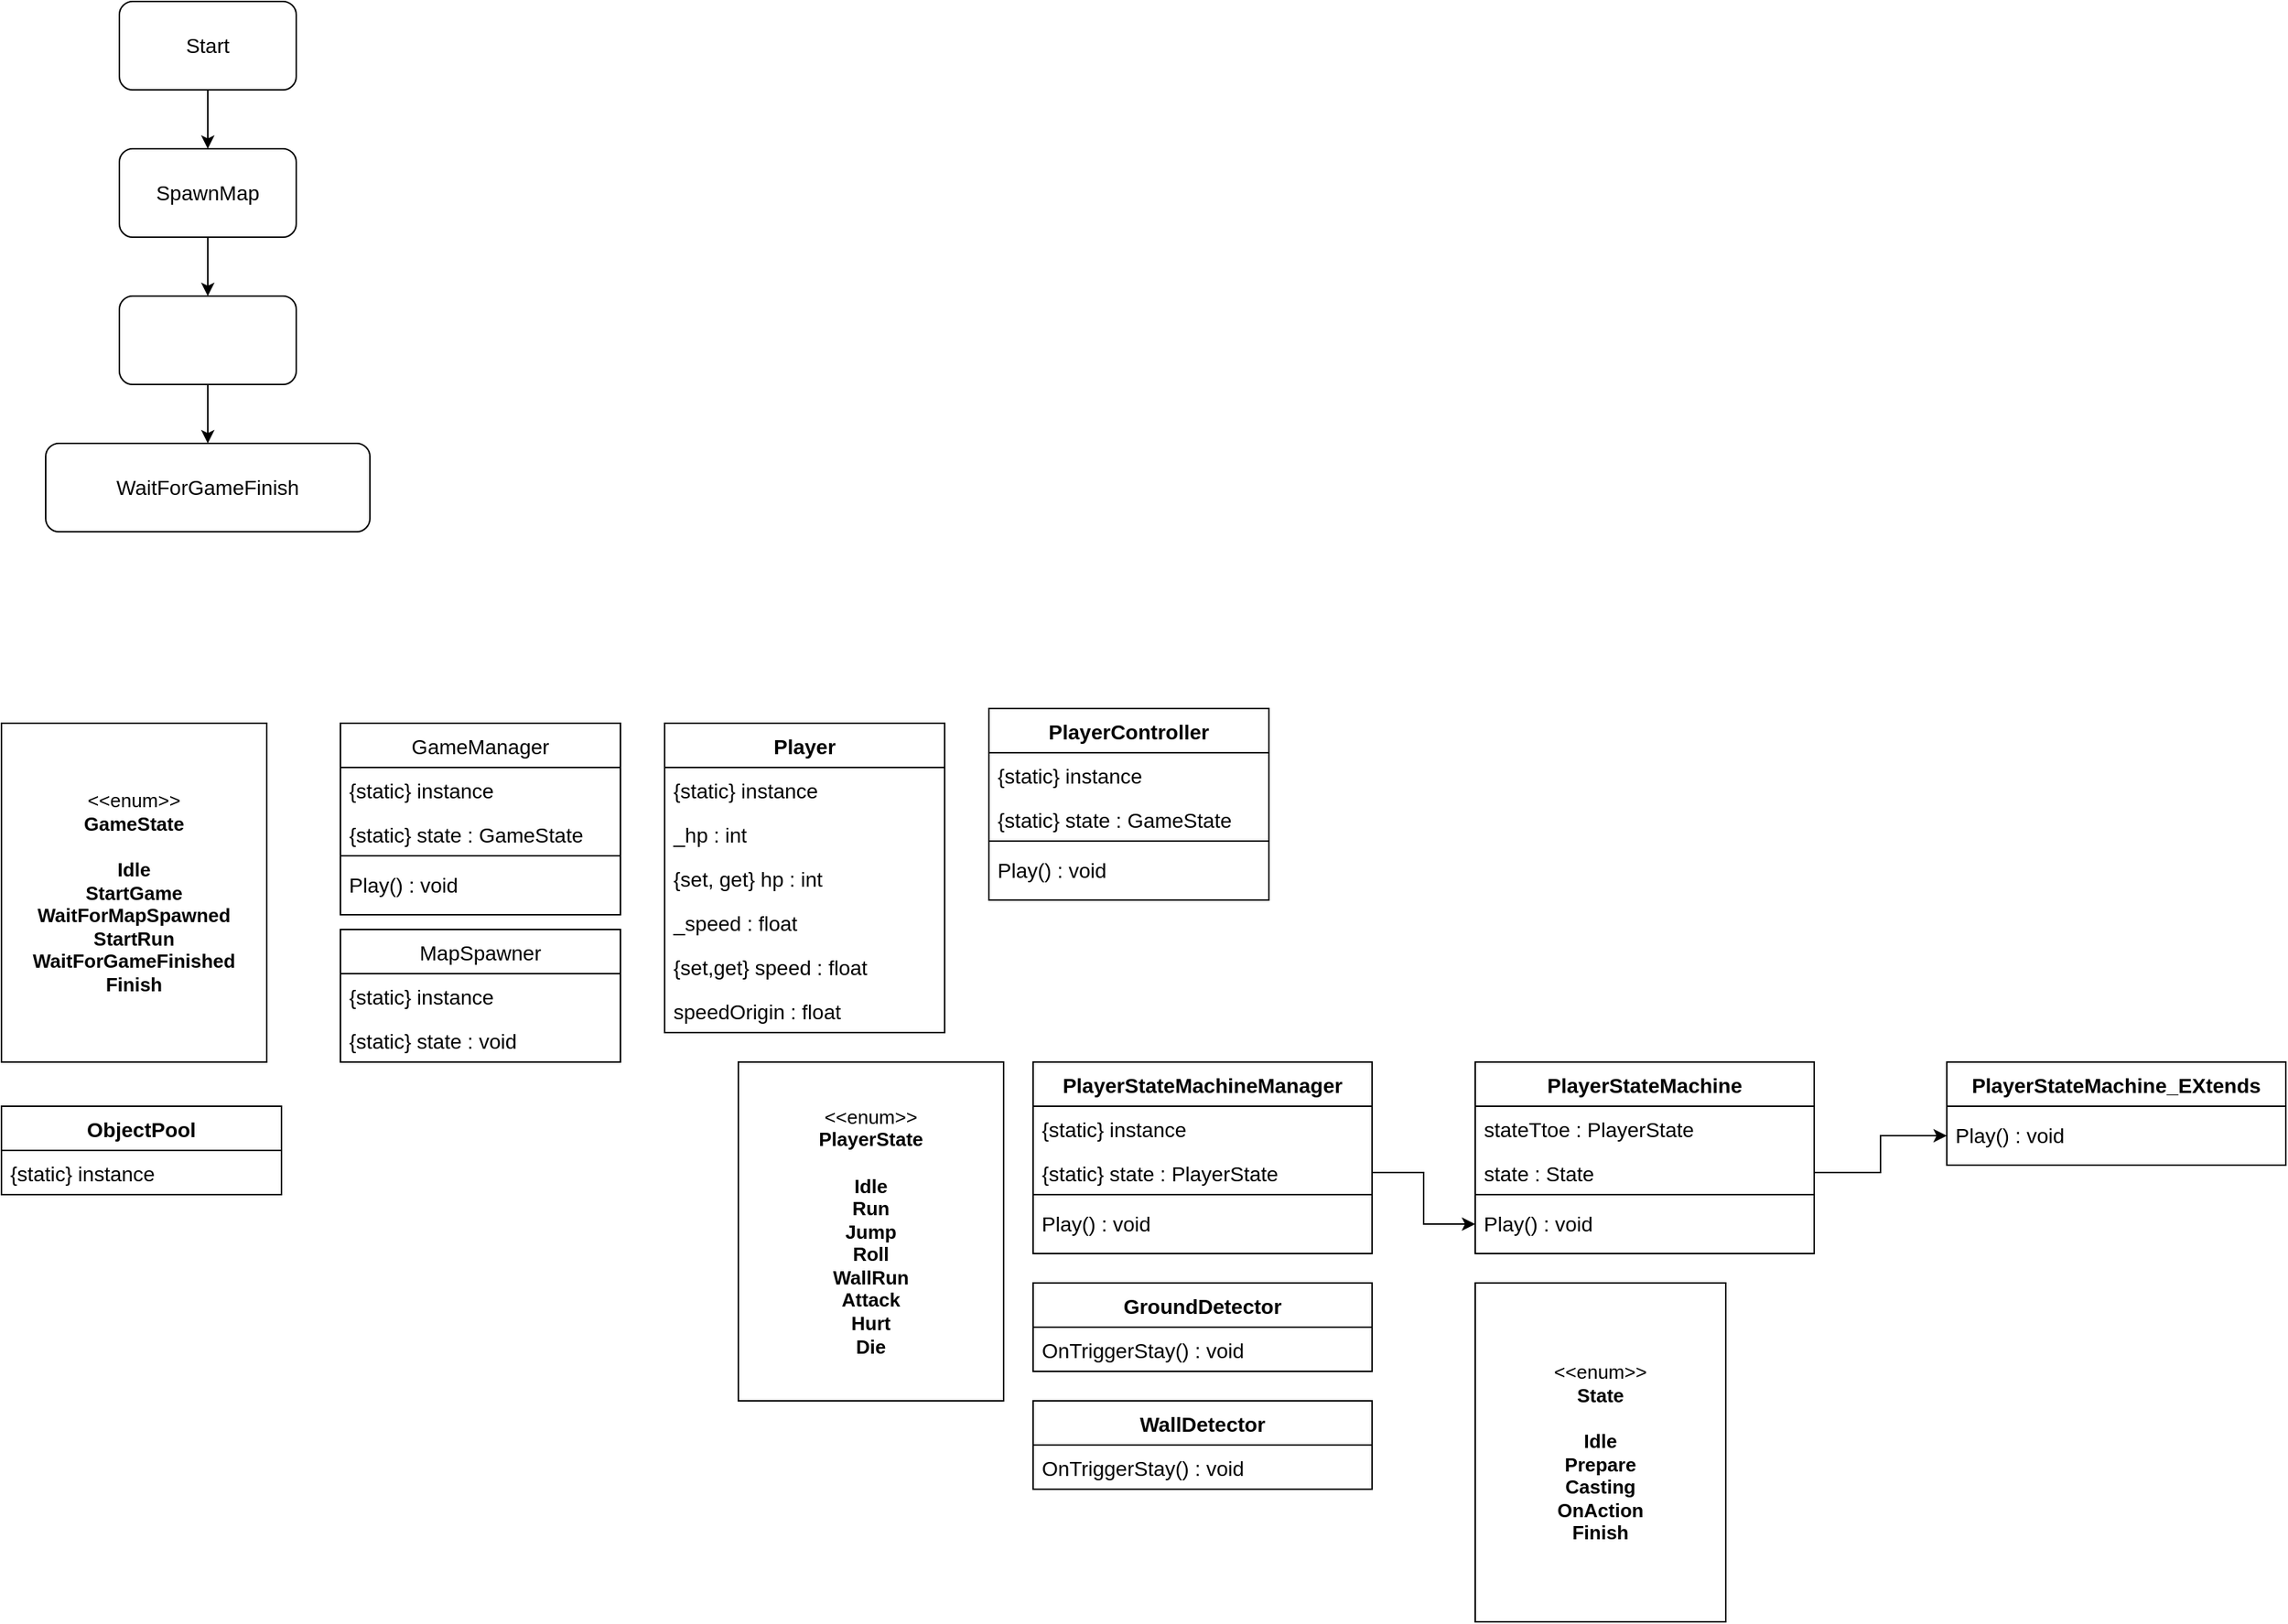 <mxfile version="17.1.3" type="device"><diagram id="UzpEWvmC33Qu_8ggqmtD" name="Page-1"><mxGraphModel dx="1422" dy="794" grid="1" gridSize="10" guides="1" tooltips="1" connect="1" arrows="1" fold="1" page="1" pageScale="1" pageWidth="827" pageHeight="1169" math="0" shadow="0"><root><mxCell id="0"/><mxCell id="1" parent="0"/><mxCell id="mqjmCg_XAOJTJ-jLiXHg-5" value="" style="edgeStyle=orthogonalEdgeStyle;rounded=0;orthogonalLoop=1;jettySize=auto;html=1;fontSize=14;" edge="1" parent="1" source="mqjmCg_XAOJTJ-jLiXHg-1" target="mqjmCg_XAOJTJ-jLiXHg-2"><mxGeometry relative="1" as="geometry"/></mxCell><mxCell id="mqjmCg_XAOJTJ-jLiXHg-1" value="Start" style="rounded=1;whiteSpace=wrap;html=1;fontSize=14;" vertex="1" parent="1"><mxGeometry x="120" y="40" width="120" height="60" as="geometry"/></mxCell><mxCell id="mqjmCg_XAOJTJ-jLiXHg-6" value="" style="edgeStyle=orthogonalEdgeStyle;rounded=0;orthogonalLoop=1;jettySize=auto;html=1;fontSize=14;" edge="1" parent="1" source="mqjmCg_XAOJTJ-jLiXHg-2" target="mqjmCg_XAOJTJ-jLiXHg-3"><mxGeometry relative="1" as="geometry"/></mxCell><mxCell id="mqjmCg_XAOJTJ-jLiXHg-2" value="SpawnMap" style="rounded=1;whiteSpace=wrap;html=1;fontSize=14;" vertex="1" parent="1"><mxGeometry x="120" y="140" width="120" height="60" as="geometry"/></mxCell><mxCell id="mqjmCg_XAOJTJ-jLiXHg-7" value="" style="edgeStyle=orthogonalEdgeStyle;rounded=0;orthogonalLoop=1;jettySize=auto;html=1;fontSize=14;" edge="1" parent="1" source="mqjmCg_XAOJTJ-jLiXHg-3" target="mqjmCg_XAOJTJ-jLiXHg-4"><mxGeometry relative="1" as="geometry"/></mxCell><mxCell id="mqjmCg_XAOJTJ-jLiXHg-3" value="" style="rounded=1;whiteSpace=wrap;html=1;fontSize=14;" vertex="1" parent="1"><mxGeometry x="120" y="240" width="120" height="60" as="geometry"/></mxCell><mxCell id="mqjmCg_XAOJTJ-jLiXHg-4" value="WaitForGameFinish" style="rounded=1;whiteSpace=wrap;html=1;fontSize=14;" vertex="1" parent="1"><mxGeometry x="70" y="340" width="220" height="60" as="geometry"/></mxCell><mxCell id="mqjmCg_XAOJTJ-jLiXHg-12" value="&amp;lt;&amp;lt;enum&amp;gt;&amp;gt;&lt;br style=&quot;font-size: 13px;&quot;&gt;&lt;b style=&quot;font-size: 13px;&quot;&gt;GameState&lt;br style=&quot;font-size: 13px;&quot;&gt;&lt;br style=&quot;font-size: 13px;&quot;&gt;Idle&lt;br style=&quot;font-size: 13px;&quot;&gt;StartGame&lt;br style=&quot;font-size: 13px;&quot;&gt;WaitForMapSpawned&lt;br style=&quot;font-size: 13px;&quot;&gt;StartRun&lt;br style=&quot;font-size: 13px;&quot;&gt;WaitForGameFinished&lt;br style=&quot;font-size: 13px;&quot;&gt;Finish&lt;/b&gt;" style="rounded=0;whiteSpace=wrap;html=1;fontSize=13;" vertex="1" parent="1"><mxGeometry x="40" y="530" width="180" height="230" as="geometry"/></mxCell><mxCell id="mqjmCg_XAOJTJ-jLiXHg-14" value="GameManager" style="swimlane;fontStyle=0;childLayout=stackLayout;horizontal=1;startSize=30;horizontalStack=0;resizeParent=1;resizeParentMax=0;resizeLast=0;collapsible=1;marginBottom=0;fontSize=14;" vertex="1" parent="1"><mxGeometry x="270" y="530" width="190" height="90" as="geometry"/></mxCell><mxCell id="mqjmCg_XAOJTJ-jLiXHg-15" value="{static} instance" style="text;strokeColor=none;fillColor=none;align=left;verticalAlign=middle;spacingLeft=4;spacingRight=4;overflow=hidden;points=[[0,0.5],[1,0.5]];portConstraint=eastwest;rotatable=0;fontSize=14;" vertex="1" parent="mqjmCg_XAOJTJ-jLiXHg-14"><mxGeometry y="30" width="190" height="30" as="geometry"/></mxCell><mxCell id="mqjmCg_XAOJTJ-jLiXHg-16" value="{static} state : GameState" style="text;strokeColor=none;fillColor=none;align=left;verticalAlign=middle;spacingLeft=4;spacingRight=4;overflow=hidden;points=[[0,0.5],[1,0.5]];portConstraint=eastwest;rotatable=0;fontSize=14;" vertex="1" parent="mqjmCg_XAOJTJ-jLiXHg-14"><mxGeometry y="60" width="190" height="30" as="geometry"/></mxCell><mxCell id="mqjmCg_XAOJTJ-jLiXHg-19" value="&amp;nbsp;Play() : void" style="rounded=0;whiteSpace=wrap;html=1;fontSize=14;align=left;" vertex="1" parent="1"><mxGeometry x="270" y="620" width="190" height="40" as="geometry"/></mxCell><mxCell id="mqjmCg_XAOJTJ-jLiXHg-20" value="MapSpawner" style="swimlane;fontStyle=0;childLayout=stackLayout;horizontal=1;startSize=30;horizontalStack=0;resizeParent=1;resizeParentMax=0;resizeLast=0;collapsible=1;marginBottom=0;fontSize=14;" vertex="1" parent="1"><mxGeometry x="270" y="670" width="190" height="90" as="geometry"/></mxCell><mxCell id="mqjmCg_XAOJTJ-jLiXHg-21" value="{static} instance" style="text;strokeColor=none;fillColor=none;align=left;verticalAlign=middle;spacingLeft=4;spacingRight=4;overflow=hidden;points=[[0,0.5],[1,0.5]];portConstraint=eastwest;rotatable=0;fontSize=14;" vertex="1" parent="mqjmCg_XAOJTJ-jLiXHg-20"><mxGeometry y="30" width="190" height="30" as="geometry"/></mxCell><mxCell id="mqjmCg_XAOJTJ-jLiXHg-22" value="{static} state : void" style="text;strokeColor=none;fillColor=none;align=left;verticalAlign=middle;spacingLeft=4;spacingRight=4;overflow=hidden;points=[[0,0.5],[1,0.5]];portConstraint=eastwest;rotatable=0;fontSize=14;" vertex="1" parent="mqjmCg_XAOJTJ-jLiXHg-20"><mxGeometry y="60" width="190" height="30" as="geometry"/></mxCell><mxCell id="mqjmCg_XAOJTJ-jLiXHg-24" value="Player" style="swimlane;fontStyle=1;childLayout=stackLayout;horizontal=1;startSize=30;horizontalStack=0;resizeParent=1;resizeParentMax=0;resizeLast=0;collapsible=1;marginBottom=0;fontSize=14;" vertex="1" parent="1"><mxGeometry x="490" y="530" width="190" height="210" as="geometry"/></mxCell><mxCell id="mqjmCg_XAOJTJ-jLiXHg-25" value="{static} instance" style="text;strokeColor=none;fillColor=none;align=left;verticalAlign=middle;spacingLeft=4;spacingRight=4;overflow=hidden;points=[[0,0.5],[1,0.5]];portConstraint=eastwest;rotatable=0;fontSize=14;" vertex="1" parent="mqjmCg_XAOJTJ-jLiXHg-24"><mxGeometry y="30" width="190" height="30" as="geometry"/></mxCell><mxCell id="mqjmCg_XAOJTJ-jLiXHg-27" value="_hp : int" style="text;strokeColor=none;fillColor=none;align=left;verticalAlign=middle;spacingLeft=4;spacingRight=4;overflow=hidden;points=[[0,0.5],[1,0.5]];portConstraint=eastwest;rotatable=0;fontSize=14;" vertex="1" parent="mqjmCg_XAOJTJ-jLiXHg-24"><mxGeometry y="60" width="190" height="30" as="geometry"/></mxCell><mxCell id="mqjmCg_XAOJTJ-jLiXHg-26" value="{set, get} hp : int" style="text;strokeColor=none;fillColor=none;align=left;verticalAlign=middle;spacingLeft=4;spacingRight=4;overflow=hidden;points=[[0,0.5],[1,0.5]];portConstraint=eastwest;rotatable=0;fontSize=14;" vertex="1" parent="mqjmCg_XAOJTJ-jLiXHg-24"><mxGeometry y="90" width="190" height="30" as="geometry"/></mxCell><mxCell id="mqjmCg_XAOJTJ-jLiXHg-28" value="_speed : float" style="text;strokeColor=none;fillColor=none;align=left;verticalAlign=middle;spacingLeft=4;spacingRight=4;overflow=hidden;points=[[0,0.5],[1,0.5]];portConstraint=eastwest;rotatable=0;fontSize=14;" vertex="1" parent="mqjmCg_XAOJTJ-jLiXHg-24"><mxGeometry y="120" width="190" height="30" as="geometry"/></mxCell><mxCell id="mqjmCg_XAOJTJ-jLiXHg-29" value="{set,get} speed : float" style="text;strokeColor=none;fillColor=none;align=left;verticalAlign=middle;spacingLeft=4;spacingRight=4;overflow=hidden;points=[[0,0.5],[1,0.5]];portConstraint=eastwest;rotatable=0;fontSize=14;" vertex="1" parent="mqjmCg_XAOJTJ-jLiXHg-24"><mxGeometry y="150" width="190" height="30" as="geometry"/></mxCell><mxCell id="mqjmCg_XAOJTJ-jLiXHg-30" value="speedOrigin : float" style="text;strokeColor=none;fillColor=none;align=left;verticalAlign=middle;spacingLeft=4;spacingRight=4;overflow=hidden;points=[[0,0.5],[1,0.5]];portConstraint=eastwest;rotatable=0;fontSize=14;" vertex="1" parent="mqjmCg_XAOJTJ-jLiXHg-24"><mxGeometry y="180" width="190" height="30" as="geometry"/></mxCell><mxCell id="mqjmCg_XAOJTJ-jLiXHg-31" value="PlayerController" style="swimlane;fontStyle=1;childLayout=stackLayout;horizontal=1;startSize=30;horizontalStack=0;resizeParent=1;resizeParentMax=0;resizeLast=0;collapsible=1;marginBottom=0;fontSize=14;" vertex="1" parent="1"><mxGeometry x="710" y="520" width="190" height="90" as="geometry"/></mxCell><mxCell id="mqjmCg_XAOJTJ-jLiXHg-32" value="{static} instance" style="text;strokeColor=none;fillColor=none;align=left;verticalAlign=middle;spacingLeft=4;spacingRight=4;overflow=hidden;points=[[0,0.5],[1,0.5]];portConstraint=eastwest;rotatable=0;fontSize=14;" vertex="1" parent="mqjmCg_XAOJTJ-jLiXHg-31"><mxGeometry y="30" width="190" height="30" as="geometry"/></mxCell><mxCell id="mqjmCg_XAOJTJ-jLiXHg-33" value="{static} state : GameState" style="text;strokeColor=none;fillColor=none;align=left;verticalAlign=middle;spacingLeft=4;spacingRight=4;overflow=hidden;points=[[0,0.5],[1,0.5]];portConstraint=eastwest;rotatable=0;fontSize=14;" vertex="1" parent="mqjmCg_XAOJTJ-jLiXHg-31"><mxGeometry y="60" width="190" height="30" as="geometry"/></mxCell><mxCell id="mqjmCg_XAOJTJ-jLiXHg-34" value="&amp;nbsp;Play() : void" style="rounded=0;whiteSpace=wrap;html=1;fontSize=14;align=left;" vertex="1" parent="1"><mxGeometry x="710" y="610" width="190" height="40" as="geometry"/></mxCell><mxCell id="mqjmCg_XAOJTJ-jLiXHg-35" value="PlayerStateMachine" style="swimlane;fontStyle=1;childLayout=stackLayout;horizontal=1;startSize=30;horizontalStack=0;resizeParent=1;resizeParentMax=0;resizeLast=0;collapsible=1;marginBottom=0;fontSize=14;" vertex="1" parent="1"><mxGeometry x="1040" y="760" width="230" height="130" as="geometry"/></mxCell><mxCell id="mqjmCg_XAOJTJ-jLiXHg-36" value="stateTtoe : PlayerState" style="text;strokeColor=none;fillColor=none;align=left;verticalAlign=middle;spacingLeft=4;spacingRight=4;overflow=hidden;points=[[0,0.5],[1,0.5]];portConstraint=eastwest;rotatable=0;fontSize=14;" vertex="1" parent="mqjmCg_XAOJTJ-jLiXHg-35"><mxGeometry y="30" width="230" height="30" as="geometry"/></mxCell><mxCell id="mqjmCg_XAOJTJ-jLiXHg-37" value="state : State" style="text;strokeColor=none;fillColor=none;align=left;verticalAlign=middle;spacingLeft=4;spacingRight=4;overflow=hidden;points=[[0,0.5],[1,0.5]];portConstraint=eastwest;rotatable=0;fontSize=14;" vertex="1" parent="mqjmCg_XAOJTJ-jLiXHg-35"><mxGeometry y="60" width="230" height="30" as="geometry"/></mxCell><mxCell id="mqjmCg_XAOJTJ-jLiXHg-38" value="&amp;nbsp;Play() : void" style="rounded=0;whiteSpace=wrap;html=1;fontSize=14;align=left;" vertex="1" parent="mqjmCg_XAOJTJ-jLiXHg-35"><mxGeometry y="90" width="230" height="40" as="geometry"/></mxCell><mxCell id="mqjmCg_XAOJTJ-jLiXHg-39" value="PlayerStateMachine_EXtends" style="swimlane;fontStyle=1;childLayout=stackLayout;horizontal=1;startSize=30;horizontalStack=0;resizeParent=1;resizeParentMax=0;resizeLast=0;collapsible=1;marginBottom=0;fontSize=14;" vertex="1" parent="1"><mxGeometry x="1360" y="760" width="230" height="70" as="geometry"/></mxCell><mxCell id="mqjmCg_XAOJTJ-jLiXHg-42" value="&amp;nbsp;Play() : void" style="rounded=0;whiteSpace=wrap;html=1;fontSize=14;align=left;" vertex="1" parent="mqjmCg_XAOJTJ-jLiXHg-39"><mxGeometry y="30" width="230" height="40" as="geometry"/></mxCell><mxCell id="mqjmCg_XAOJTJ-jLiXHg-43" value="PlayerStateMachineManager" style="swimlane;fontStyle=1;childLayout=stackLayout;horizontal=1;startSize=30;horizontalStack=0;resizeParent=1;resizeParentMax=0;resizeLast=0;collapsible=1;marginBottom=0;fontSize=14;" vertex="1" parent="1"><mxGeometry x="740" y="760" width="230" height="130" as="geometry"/></mxCell><mxCell id="mqjmCg_XAOJTJ-jLiXHg-44" value="{static} instance" style="text;strokeColor=none;fillColor=none;align=left;verticalAlign=middle;spacingLeft=4;spacingRight=4;overflow=hidden;points=[[0,0.5],[1,0.5]];portConstraint=eastwest;rotatable=0;fontSize=14;" vertex="1" parent="mqjmCg_XAOJTJ-jLiXHg-43"><mxGeometry y="30" width="230" height="30" as="geometry"/></mxCell><mxCell id="mqjmCg_XAOJTJ-jLiXHg-45" value="{static} state : PlayerState" style="text;strokeColor=none;fillColor=none;align=left;verticalAlign=middle;spacingLeft=4;spacingRight=4;overflow=hidden;points=[[0,0.5],[1,0.5]];portConstraint=eastwest;rotatable=0;fontSize=14;" vertex="1" parent="mqjmCg_XAOJTJ-jLiXHg-43"><mxGeometry y="60" width="230" height="30" as="geometry"/></mxCell><mxCell id="mqjmCg_XAOJTJ-jLiXHg-46" value="&amp;nbsp;Play() : void" style="rounded=0;whiteSpace=wrap;html=1;fontSize=14;align=left;" vertex="1" parent="mqjmCg_XAOJTJ-jLiXHg-43"><mxGeometry y="90" width="230" height="40" as="geometry"/></mxCell><mxCell id="mqjmCg_XAOJTJ-jLiXHg-51" value="" style="edgeStyle=orthogonalEdgeStyle;rounded=0;orthogonalLoop=1;jettySize=auto;html=1;fontSize=14;" edge="1" parent="1" source="mqjmCg_XAOJTJ-jLiXHg-45" target="mqjmCg_XAOJTJ-jLiXHg-38"><mxGeometry relative="1" as="geometry"/></mxCell><mxCell id="mqjmCg_XAOJTJ-jLiXHg-52" value="" style="edgeStyle=orthogonalEdgeStyle;rounded=0;orthogonalLoop=1;jettySize=auto;html=1;fontSize=14;" edge="1" parent="1" source="mqjmCg_XAOJTJ-jLiXHg-37" target="mqjmCg_XAOJTJ-jLiXHg-42"><mxGeometry relative="1" as="geometry"/></mxCell><mxCell id="mqjmCg_XAOJTJ-jLiXHg-53" value="GroundDetector" style="swimlane;fontStyle=1;childLayout=stackLayout;horizontal=1;startSize=30;horizontalStack=0;resizeParent=1;resizeParentMax=0;resizeLast=0;collapsible=1;marginBottom=0;fontSize=14;" vertex="1" parent="1"><mxGeometry x="740" y="910" width="230" height="60" as="geometry"/></mxCell><mxCell id="mqjmCg_XAOJTJ-jLiXHg-54" value="OnTriggerStay() : void" style="text;strokeColor=none;fillColor=none;align=left;verticalAlign=middle;spacingLeft=4;spacingRight=4;overflow=hidden;points=[[0,0.5],[1,0.5]];portConstraint=eastwest;rotatable=0;fontSize=14;" vertex="1" parent="mqjmCg_XAOJTJ-jLiXHg-53"><mxGeometry y="30" width="230" height="30" as="geometry"/></mxCell><mxCell id="mqjmCg_XAOJTJ-jLiXHg-56" value="WallDetector" style="swimlane;fontStyle=1;childLayout=stackLayout;horizontal=1;startSize=30;horizontalStack=0;resizeParent=1;resizeParentMax=0;resizeLast=0;collapsible=1;marginBottom=0;fontSize=14;" vertex="1" parent="1"><mxGeometry x="740" y="990" width="230" height="60" as="geometry"/></mxCell><mxCell id="mqjmCg_XAOJTJ-jLiXHg-57" value="OnTriggerStay() : void" style="text;strokeColor=none;fillColor=none;align=left;verticalAlign=middle;spacingLeft=4;spacingRight=4;overflow=hidden;points=[[0,0.5],[1,0.5]];portConstraint=eastwest;rotatable=0;fontSize=14;" vertex="1" parent="mqjmCg_XAOJTJ-jLiXHg-56"><mxGeometry y="30" width="230" height="30" as="geometry"/></mxCell><mxCell id="mqjmCg_XAOJTJ-jLiXHg-58" value="ObjectPool" style="swimlane;fontStyle=1;childLayout=stackLayout;horizontal=1;startSize=30;horizontalStack=0;resizeParent=1;resizeParentMax=0;resizeLast=0;collapsible=1;marginBottom=0;fontSize=14;" vertex="1" parent="1"><mxGeometry x="40" y="790" width="190" height="60" as="geometry"/></mxCell><mxCell id="mqjmCg_XAOJTJ-jLiXHg-59" value="{static} instance" style="text;strokeColor=none;fillColor=none;align=left;verticalAlign=middle;spacingLeft=4;spacingRight=4;overflow=hidden;points=[[0,0.5],[1,0.5]];portConstraint=eastwest;rotatable=0;fontSize=14;" vertex="1" parent="mqjmCg_XAOJTJ-jLiXHg-58"><mxGeometry y="30" width="190" height="30" as="geometry"/></mxCell><mxCell id="mqjmCg_XAOJTJ-jLiXHg-60" value="&amp;lt;&amp;lt;enum&amp;gt;&amp;gt;&lt;br style=&quot;font-size: 13px&quot;&gt;&lt;b&gt;PlayerState&lt;br&gt;&lt;/b&gt;&lt;br&gt;&lt;b&gt;Idle&lt;br&gt;Run&lt;br&gt;Jump&lt;br&gt;Roll&lt;br&gt;WallRun&lt;br&gt;Attack&lt;br&gt;Hurt&lt;br&gt;Die&lt;/b&gt;" style="rounded=0;whiteSpace=wrap;html=1;fontSize=13;" vertex="1" parent="1"><mxGeometry x="540" y="760" width="180" height="230" as="geometry"/></mxCell><mxCell id="mqjmCg_XAOJTJ-jLiXHg-61" value="&amp;lt;&amp;lt;enum&amp;gt;&amp;gt;&lt;br style=&quot;font-size: 13px&quot;&gt;&lt;b&gt;State&lt;br&gt;&lt;/b&gt;&lt;br&gt;&lt;b&gt;Idle&lt;br&gt;Prepare&lt;br&gt;Casting&lt;br&gt;OnAction&lt;br&gt;Finish&lt;br&gt;&lt;/b&gt;" style="rounded=0;whiteSpace=wrap;html=1;fontSize=13;" vertex="1" parent="1"><mxGeometry x="1040" y="910" width="170" height="230" as="geometry"/></mxCell></root></mxGraphModel></diagram></mxfile>